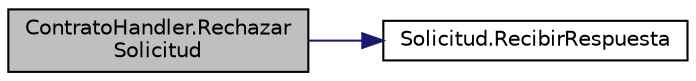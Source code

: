 digraph "ContratoHandler.RechazarSolicitud"
{
 // INTERACTIVE_SVG=YES
 // LATEX_PDF_SIZE
  edge [fontname="Helvetica",fontsize="10",labelfontname="Helvetica",labelfontsize="10"];
  node [fontname="Helvetica",fontsize="10",shape=record];
  rankdir="LR";
  Node1 [label="ContratoHandler.Rechazar\lSolicitud",height=0.2,width=0.4,color="black", fillcolor="grey75", style="filled", fontcolor="black",tooltip="Método para rechazar una solicitud"];
  Node1 -> Node2 [color="midnightblue",fontsize="10",style="solid",fontname="Helvetica"];
  Node2 [label="Solicitud.RecibirRespuesta",height=0.2,width=0.4,color="black", fillcolor="white", style="filled",URL="$classSolicitud.html#a0b8fe23fefe4d1fa1ff6c9d054d51631",tooltip="Método para conocer el estado de una oferta"];
}
